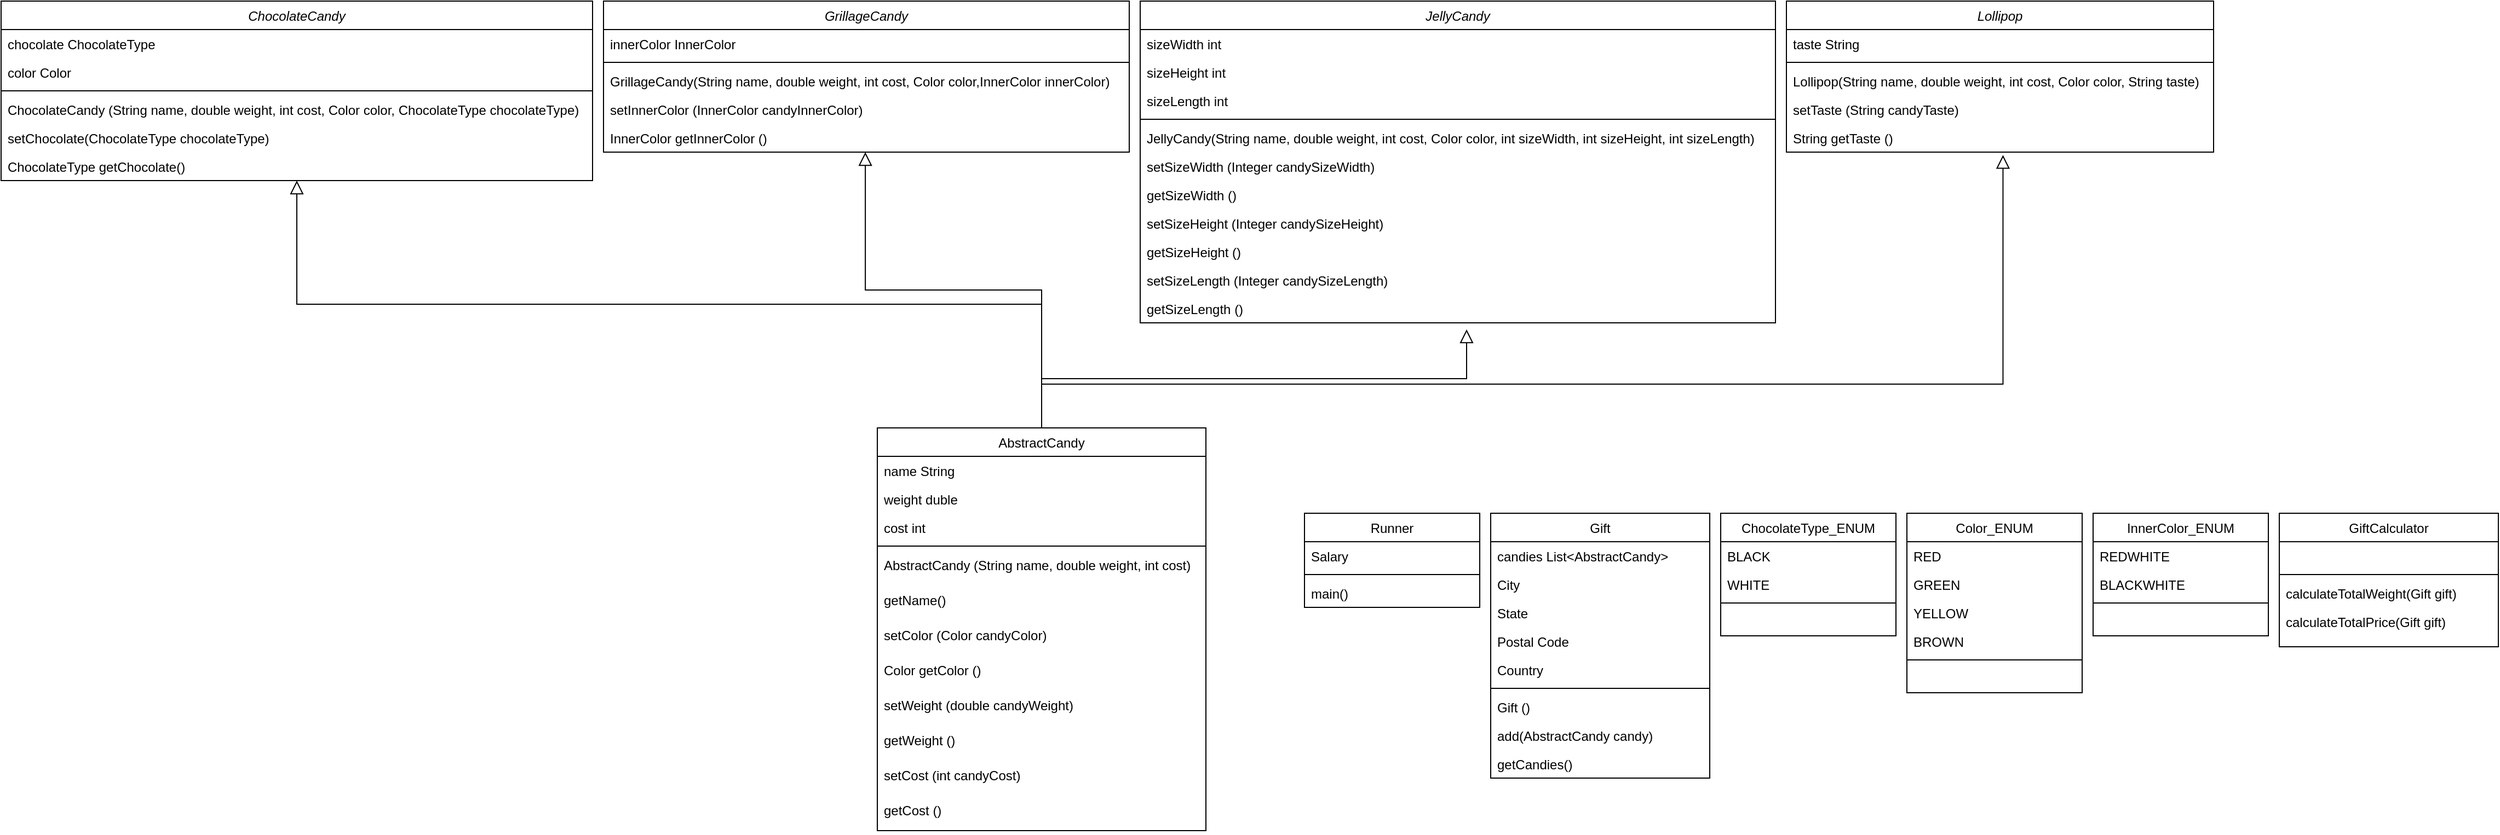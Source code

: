 <mxfile version="21.0.2" type="github">
  <diagram id="C5RBs43oDa-KdzZeNtuy" name="Page-1">
    <mxGraphModel dx="3452" dy="2602" grid="1" gridSize="10" guides="1" tooltips="1" connect="1" arrows="1" fold="1" page="1" pageScale="1" pageWidth="827" pageHeight="1169" math="0" shadow="0">
      <root>
        <mxCell id="WIyWlLk6GJQsqaUBKTNV-0" />
        <mxCell id="WIyWlLk6GJQsqaUBKTNV-1" parent="WIyWlLk6GJQsqaUBKTNV-0" />
        <mxCell id="zkfFHV4jXpPFQw0GAbJ--0" value="ChocolateCandy" style="swimlane;fontStyle=2;align=center;verticalAlign=top;childLayout=stackLayout;horizontal=1;startSize=26;horizontalStack=0;resizeParent=1;resizeLast=0;collapsible=1;marginBottom=0;rounded=0;shadow=0;strokeWidth=1;" parent="WIyWlLk6GJQsqaUBKTNV-1" vertex="1">
          <mxGeometry x="-700" y="-40" width="540" height="164" as="geometry">
            <mxRectangle x="230" y="140" width="160" height="26" as="alternateBounds" />
          </mxGeometry>
        </mxCell>
        <mxCell id="zkfFHV4jXpPFQw0GAbJ--1" value="chocolate ChocolateType" style="text;align=left;verticalAlign=top;spacingLeft=4;spacingRight=4;overflow=hidden;rotatable=0;points=[[0,0.5],[1,0.5]];portConstraint=eastwest;" parent="zkfFHV4jXpPFQw0GAbJ--0" vertex="1">
          <mxGeometry y="26" width="540" height="26" as="geometry" />
        </mxCell>
        <mxCell id="zkfFHV4jXpPFQw0GAbJ--2" value="color Color" style="text;align=left;verticalAlign=top;spacingLeft=4;spacingRight=4;overflow=hidden;rotatable=0;points=[[0,0.5],[1,0.5]];portConstraint=eastwest;rounded=0;shadow=0;html=0;" parent="zkfFHV4jXpPFQw0GAbJ--0" vertex="1">
          <mxGeometry y="52" width="540" height="26" as="geometry" />
        </mxCell>
        <mxCell id="zkfFHV4jXpPFQw0GAbJ--4" value="" style="line;html=1;strokeWidth=1;align=left;verticalAlign=middle;spacingTop=-1;spacingLeft=3;spacingRight=3;rotatable=0;labelPosition=right;points=[];portConstraint=eastwest;" parent="zkfFHV4jXpPFQw0GAbJ--0" vertex="1">
          <mxGeometry y="78" width="540" height="8" as="geometry" />
        </mxCell>
        <mxCell id="zkfFHV4jXpPFQw0GAbJ--5" value="ChocolateCandy (String name, double weight, int cost, Color color, ChocolateType chocolateType)" style="text;align=left;verticalAlign=top;spacingLeft=4;spacingRight=4;overflow=hidden;rotatable=0;points=[[0,0.5],[1,0.5]];portConstraint=eastwest;" parent="zkfFHV4jXpPFQw0GAbJ--0" vertex="1">
          <mxGeometry y="86" width="540" height="26" as="geometry" />
        </mxCell>
        <mxCell id="a_UhoH1bvDBzXyuzZ5Yq-30" value="setChocolate(ChocolateType chocolateType)" style="text;align=left;verticalAlign=top;spacingLeft=4;spacingRight=4;overflow=hidden;rotatable=0;points=[[0,0.5],[1,0.5]];portConstraint=eastwest;" vertex="1" parent="zkfFHV4jXpPFQw0GAbJ--0">
          <mxGeometry y="112" width="540" height="26" as="geometry" />
        </mxCell>
        <mxCell id="a_UhoH1bvDBzXyuzZ5Yq-31" value="ChocolateType getChocolate()" style="text;align=left;verticalAlign=top;spacingLeft=4;spacingRight=4;overflow=hidden;rotatable=0;points=[[0,0.5],[1,0.5]];portConstraint=eastwest;" vertex="1" parent="zkfFHV4jXpPFQw0GAbJ--0">
          <mxGeometry y="138" width="540" height="26" as="geometry" />
        </mxCell>
        <mxCell id="zkfFHV4jXpPFQw0GAbJ--6" value="AbstractCandy" style="swimlane;fontStyle=0;align=center;verticalAlign=top;childLayout=stackLayout;horizontal=1;startSize=26;horizontalStack=0;resizeParent=1;resizeLast=0;collapsible=1;marginBottom=0;rounded=0;shadow=0;strokeWidth=1;" parent="WIyWlLk6GJQsqaUBKTNV-1" vertex="1">
          <mxGeometry x="100" y="350" width="300" height="368" as="geometry">
            <mxRectangle x="130" y="380" width="160" height="26" as="alternateBounds" />
          </mxGeometry>
        </mxCell>
        <mxCell id="zkfFHV4jXpPFQw0GAbJ--7" value="name String" style="text;align=left;verticalAlign=top;spacingLeft=4;spacingRight=4;overflow=hidden;rotatable=0;points=[[0,0.5],[1,0.5]];portConstraint=eastwest;" parent="zkfFHV4jXpPFQw0GAbJ--6" vertex="1">
          <mxGeometry y="26" width="300" height="26" as="geometry" />
        </mxCell>
        <mxCell id="zkfFHV4jXpPFQw0GAbJ--8" value="weight duble" style="text;align=left;verticalAlign=top;spacingLeft=4;spacingRight=4;overflow=hidden;rotatable=0;points=[[0,0.5],[1,0.5]];portConstraint=eastwest;rounded=0;shadow=0;html=0;" parent="zkfFHV4jXpPFQw0GAbJ--6" vertex="1">
          <mxGeometry y="52" width="300" height="26" as="geometry" />
        </mxCell>
        <mxCell id="a_UhoH1bvDBzXyuzZ5Yq-21" value="cost int" style="text;align=left;verticalAlign=top;spacingLeft=4;spacingRight=4;overflow=hidden;rotatable=0;points=[[0,0.5],[1,0.5]];portConstraint=eastwest;rounded=0;shadow=0;html=0;" vertex="1" parent="zkfFHV4jXpPFQw0GAbJ--6">
          <mxGeometry y="78" width="300" height="26" as="geometry" />
        </mxCell>
        <mxCell id="zkfFHV4jXpPFQw0GAbJ--9" value="" style="line;html=1;strokeWidth=1;align=left;verticalAlign=middle;spacingTop=-1;spacingLeft=3;spacingRight=3;rotatable=0;labelPosition=right;points=[];portConstraint=eastwest;" parent="zkfFHV4jXpPFQw0GAbJ--6" vertex="1">
          <mxGeometry y="104" width="300" height="8" as="geometry" />
        </mxCell>
        <mxCell id="zkfFHV4jXpPFQw0GAbJ--11" value="AbstractCandy (String name, double weight, int cost)" style="text;align=left;verticalAlign=top;spacingLeft=4;spacingRight=4;overflow=hidden;rotatable=0;points=[[0,0.5],[1,0.5]];portConstraint=eastwest;" parent="zkfFHV4jXpPFQw0GAbJ--6" vertex="1">
          <mxGeometry y="112" width="300" height="32" as="geometry" />
        </mxCell>
        <mxCell id="a_UhoH1bvDBzXyuzZ5Yq-22" value="getName()" style="text;align=left;verticalAlign=top;spacingLeft=4;spacingRight=4;overflow=hidden;rotatable=0;points=[[0,0.5],[1,0.5]];portConstraint=eastwest;" vertex="1" parent="zkfFHV4jXpPFQw0GAbJ--6">
          <mxGeometry y="144" width="300" height="32" as="geometry" />
        </mxCell>
        <mxCell id="a_UhoH1bvDBzXyuzZ5Yq-23" value="setColor (Color candyColor)" style="text;align=left;verticalAlign=top;spacingLeft=4;spacingRight=4;overflow=hidden;rotatable=0;points=[[0,0.5],[1,0.5]];portConstraint=eastwest;" vertex="1" parent="zkfFHV4jXpPFQw0GAbJ--6">
          <mxGeometry y="176" width="300" height="32" as="geometry" />
        </mxCell>
        <mxCell id="a_UhoH1bvDBzXyuzZ5Yq-24" value="Color getColor ()" style="text;align=left;verticalAlign=top;spacingLeft=4;spacingRight=4;overflow=hidden;rotatable=0;points=[[0,0.5],[1,0.5]];portConstraint=eastwest;" vertex="1" parent="zkfFHV4jXpPFQw0GAbJ--6">
          <mxGeometry y="208" width="300" height="32" as="geometry" />
        </mxCell>
        <mxCell id="a_UhoH1bvDBzXyuzZ5Yq-25" value="setWeight (double candyWeight)" style="text;align=left;verticalAlign=top;spacingLeft=4;spacingRight=4;overflow=hidden;rotatable=0;points=[[0,0.5],[1,0.5]];portConstraint=eastwest;" vertex="1" parent="zkfFHV4jXpPFQw0GAbJ--6">
          <mxGeometry y="240" width="300" height="32" as="geometry" />
        </mxCell>
        <mxCell id="a_UhoH1bvDBzXyuzZ5Yq-26" value="getWeight ()" style="text;align=left;verticalAlign=top;spacingLeft=4;spacingRight=4;overflow=hidden;rotatable=0;points=[[0,0.5],[1,0.5]];portConstraint=eastwest;" vertex="1" parent="zkfFHV4jXpPFQw0GAbJ--6">
          <mxGeometry y="272" width="300" height="32" as="geometry" />
        </mxCell>
        <mxCell id="a_UhoH1bvDBzXyuzZ5Yq-27" value="setCost (int candyCost)" style="text;align=left;verticalAlign=top;spacingLeft=4;spacingRight=4;overflow=hidden;rotatable=0;points=[[0,0.5],[1,0.5]];portConstraint=eastwest;" vertex="1" parent="zkfFHV4jXpPFQw0GAbJ--6">
          <mxGeometry y="304" width="300" height="32" as="geometry" />
        </mxCell>
        <mxCell id="a_UhoH1bvDBzXyuzZ5Yq-29" value="getCost ()" style="text;align=left;verticalAlign=top;spacingLeft=4;spacingRight=4;overflow=hidden;rotatable=0;points=[[0,0.5],[1,0.5]];portConstraint=eastwest;" vertex="1" parent="zkfFHV4jXpPFQw0GAbJ--6">
          <mxGeometry y="336" width="300" height="32" as="geometry" />
        </mxCell>
        <mxCell id="zkfFHV4jXpPFQw0GAbJ--12" value="" style="endArrow=block;endSize=10;endFill=0;shadow=0;strokeWidth=1;rounded=0;edgeStyle=elbowEdgeStyle;elbow=vertical;" parent="WIyWlLk6GJQsqaUBKTNV-1" source="zkfFHV4jXpPFQw0GAbJ--6" target="zkfFHV4jXpPFQw0GAbJ--0" edge="1">
          <mxGeometry width="160" relative="1" as="geometry">
            <mxPoint x="200" y="203" as="sourcePoint" />
            <mxPoint x="200" y="203" as="targetPoint" />
          </mxGeometry>
        </mxCell>
        <mxCell id="zkfFHV4jXpPFQw0GAbJ--13" value="Runner" style="swimlane;fontStyle=0;align=center;verticalAlign=top;childLayout=stackLayout;horizontal=1;startSize=26;horizontalStack=0;resizeParent=1;resizeLast=0;collapsible=1;marginBottom=0;rounded=0;shadow=0;strokeWidth=1;" parent="WIyWlLk6GJQsqaUBKTNV-1" vertex="1">
          <mxGeometry x="490" y="428" width="160" height="86" as="geometry">
            <mxRectangle x="340" y="380" width="170" height="26" as="alternateBounds" />
          </mxGeometry>
        </mxCell>
        <mxCell id="zkfFHV4jXpPFQw0GAbJ--14" value="Salary" style="text;align=left;verticalAlign=top;spacingLeft=4;spacingRight=4;overflow=hidden;rotatable=0;points=[[0,0.5],[1,0.5]];portConstraint=eastwest;" parent="zkfFHV4jXpPFQw0GAbJ--13" vertex="1">
          <mxGeometry y="26" width="160" height="26" as="geometry" />
        </mxCell>
        <mxCell id="zkfFHV4jXpPFQw0GAbJ--15" value="" style="line;html=1;strokeWidth=1;align=left;verticalAlign=middle;spacingTop=-1;spacingLeft=3;spacingRight=3;rotatable=0;labelPosition=right;points=[];portConstraint=eastwest;" parent="zkfFHV4jXpPFQw0GAbJ--13" vertex="1">
          <mxGeometry y="52" width="160" height="8" as="geometry" />
        </mxCell>
        <mxCell id="a_UhoH1bvDBzXyuzZ5Yq-43" value="main()" style="text;align=left;verticalAlign=top;spacingLeft=4;spacingRight=4;overflow=hidden;rotatable=0;points=[[0,0.5],[1,0.5]];portConstraint=eastwest;" vertex="1" parent="zkfFHV4jXpPFQw0GAbJ--13">
          <mxGeometry y="60" width="160" height="26" as="geometry" />
        </mxCell>
        <mxCell id="zkfFHV4jXpPFQw0GAbJ--17" value="Gift" style="swimlane;fontStyle=0;align=center;verticalAlign=top;childLayout=stackLayout;horizontal=1;startSize=26;horizontalStack=0;resizeParent=1;resizeLast=0;collapsible=1;marginBottom=0;rounded=0;shadow=0;strokeWidth=1;" parent="WIyWlLk6GJQsqaUBKTNV-1" vertex="1">
          <mxGeometry x="660" y="428" width="200" height="242" as="geometry">
            <mxRectangle x="550" y="140" width="160" height="26" as="alternateBounds" />
          </mxGeometry>
        </mxCell>
        <mxCell id="zkfFHV4jXpPFQw0GAbJ--18" value="candies List&lt;AbstractCandy&gt;" style="text;align=left;verticalAlign=top;spacingLeft=4;spacingRight=4;overflow=hidden;rotatable=0;points=[[0,0.5],[1,0.5]];portConstraint=eastwest;" parent="zkfFHV4jXpPFQw0GAbJ--17" vertex="1">
          <mxGeometry y="26" width="200" height="26" as="geometry" />
        </mxCell>
        <mxCell id="zkfFHV4jXpPFQw0GAbJ--19" value="City" style="text;align=left;verticalAlign=top;spacingLeft=4;spacingRight=4;overflow=hidden;rotatable=0;points=[[0,0.5],[1,0.5]];portConstraint=eastwest;rounded=0;shadow=0;html=0;" parent="zkfFHV4jXpPFQw0GAbJ--17" vertex="1">
          <mxGeometry y="52" width="200" height="26" as="geometry" />
        </mxCell>
        <mxCell id="zkfFHV4jXpPFQw0GAbJ--20" value="State" style="text;align=left;verticalAlign=top;spacingLeft=4;spacingRight=4;overflow=hidden;rotatable=0;points=[[0,0.5],[1,0.5]];portConstraint=eastwest;rounded=0;shadow=0;html=0;" parent="zkfFHV4jXpPFQw0GAbJ--17" vertex="1">
          <mxGeometry y="78" width="200" height="26" as="geometry" />
        </mxCell>
        <mxCell id="zkfFHV4jXpPFQw0GAbJ--21" value="Postal Code" style="text;align=left;verticalAlign=top;spacingLeft=4;spacingRight=4;overflow=hidden;rotatable=0;points=[[0,0.5],[1,0.5]];portConstraint=eastwest;rounded=0;shadow=0;html=0;" parent="zkfFHV4jXpPFQw0GAbJ--17" vertex="1">
          <mxGeometry y="104" width="200" height="26" as="geometry" />
        </mxCell>
        <mxCell id="zkfFHV4jXpPFQw0GAbJ--22" value="Country" style="text;align=left;verticalAlign=top;spacingLeft=4;spacingRight=4;overflow=hidden;rotatable=0;points=[[0,0.5],[1,0.5]];portConstraint=eastwest;rounded=0;shadow=0;html=0;" parent="zkfFHV4jXpPFQw0GAbJ--17" vertex="1">
          <mxGeometry y="130" width="200" height="26" as="geometry" />
        </mxCell>
        <mxCell id="zkfFHV4jXpPFQw0GAbJ--23" value="" style="line;html=1;strokeWidth=1;align=left;verticalAlign=middle;spacingTop=-1;spacingLeft=3;spacingRight=3;rotatable=0;labelPosition=right;points=[];portConstraint=eastwest;" parent="zkfFHV4jXpPFQw0GAbJ--17" vertex="1">
          <mxGeometry y="156" width="200" height="8" as="geometry" />
        </mxCell>
        <mxCell id="zkfFHV4jXpPFQw0GAbJ--24" value="Gift ()" style="text;align=left;verticalAlign=top;spacingLeft=4;spacingRight=4;overflow=hidden;rotatable=0;points=[[0,0.5],[1,0.5]];portConstraint=eastwest;" parent="zkfFHV4jXpPFQw0GAbJ--17" vertex="1">
          <mxGeometry y="164" width="200" height="26" as="geometry" />
        </mxCell>
        <mxCell id="zkfFHV4jXpPFQw0GAbJ--25" value="add(AbstractCandy candy)" style="text;align=left;verticalAlign=top;spacingLeft=4;spacingRight=4;overflow=hidden;rotatable=0;points=[[0,0.5],[1,0.5]];portConstraint=eastwest;" parent="zkfFHV4jXpPFQw0GAbJ--17" vertex="1">
          <mxGeometry y="190" width="200" height="26" as="geometry" />
        </mxCell>
        <mxCell id="a_UhoH1bvDBzXyuzZ5Yq-42" value="getCandies()" style="text;align=left;verticalAlign=top;spacingLeft=4;spacingRight=4;overflow=hidden;rotatable=0;points=[[0,0.5],[1,0.5]];portConstraint=eastwest;" vertex="1" parent="zkfFHV4jXpPFQw0GAbJ--17">
          <mxGeometry y="216" width="200" height="26" as="geometry" />
        </mxCell>
        <mxCell id="a_UhoH1bvDBzXyuzZ5Yq-0" value="GrillageCandy" style="swimlane;fontStyle=2;align=center;verticalAlign=top;childLayout=stackLayout;horizontal=1;startSize=26;horizontalStack=0;resizeParent=1;resizeLast=0;collapsible=1;marginBottom=0;rounded=0;shadow=0;strokeWidth=1;" vertex="1" parent="WIyWlLk6GJQsqaUBKTNV-1">
          <mxGeometry x="-150" y="-40" width="480" height="138" as="geometry">
            <mxRectangle x="230" y="140" width="160" height="26" as="alternateBounds" />
          </mxGeometry>
        </mxCell>
        <mxCell id="a_UhoH1bvDBzXyuzZ5Yq-1" value="innerColor InnerColor" style="text;align=left;verticalAlign=top;spacingLeft=4;spacingRight=4;overflow=hidden;rotatable=0;points=[[0,0.5],[1,0.5]];portConstraint=eastwest;" vertex="1" parent="a_UhoH1bvDBzXyuzZ5Yq-0">
          <mxGeometry y="26" width="480" height="26" as="geometry" />
        </mxCell>
        <mxCell id="a_UhoH1bvDBzXyuzZ5Yq-4" value="" style="line;html=1;strokeWidth=1;align=left;verticalAlign=middle;spacingTop=-1;spacingLeft=3;spacingRight=3;rotatable=0;labelPosition=right;points=[];portConstraint=eastwest;" vertex="1" parent="a_UhoH1bvDBzXyuzZ5Yq-0">
          <mxGeometry y="52" width="480" height="8" as="geometry" />
        </mxCell>
        <mxCell id="a_UhoH1bvDBzXyuzZ5Yq-5" value="GrillageCandy(String name, double weight, int cost, Color color,InnerColor innerColor)" style="text;align=left;verticalAlign=top;spacingLeft=4;spacingRight=4;overflow=hidden;rotatable=0;points=[[0,0.5],[1,0.5]];portConstraint=eastwest;" vertex="1" parent="a_UhoH1bvDBzXyuzZ5Yq-0">
          <mxGeometry y="60" width="480" height="26" as="geometry" />
        </mxCell>
        <mxCell id="a_UhoH1bvDBzXyuzZ5Yq-32" value="setInnerColor (InnerColor candyInnerColor)" style="text;align=left;verticalAlign=top;spacingLeft=4;spacingRight=4;overflow=hidden;rotatable=0;points=[[0,0.5],[1,0.5]];portConstraint=eastwest;" vertex="1" parent="a_UhoH1bvDBzXyuzZ5Yq-0">
          <mxGeometry y="86" width="480" height="26" as="geometry" />
        </mxCell>
        <mxCell id="a_UhoH1bvDBzXyuzZ5Yq-33" value="InnerColor getInnerColor ()" style="text;align=left;verticalAlign=top;spacingLeft=4;spacingRight=4;overflow=hidden;rotatable=0;points=[[0,0.5],[1,0.5]];portConstraint=eastwest;" vertex="1" parent="a_UhoH1bvDBzXyuzZ5Yq-0">
          <mxGeometry y="112" width="480" height="26" as="geometry" />
        </mxCell>
        <mxCell id="a_UhoH1bvDBzXyuzZ5Yq-6" value="" style="endArrow=block;endSize=10;endFill=0;shadow=0;strokeWidth=1;rounded=0;edgeStyle=elbowEdgeStyle;elbow=vertical;exitX=0.5;exitY=0;exitDx=0;exitDy=0;entryX=0.498;entryY=1;entryDx=0;entryDy=0;entryPerimeter=0;" edge="1" parent="WIyWlLk6GJQsqaUBKTNV-1" source="zkfFHV4jXpPFQw0GAbJ--6" target="a_UhoH1bvDBzXyuzZ5Yq-33">
          <mxGeometry width="160" relative="1" as="geometry">
            <mxPoint x="250" y="360" as="sourcePoint" />
            <mxPoint x="85" y="220" as="targetPoint" />
          </mxGeometry>
        </mxCell>
        <mxCell id="a_UhoH1bvDBzXyuzZ5Yq-7" value="JellyCandy" style="swimlane;fontStyle=2;align=center;verticalAlign=top;childLayout=stackLayout;horizontal=1;startSize=26;horizontalStack=0;resizeParent=1;resizeLast=0;collapsible=1;marginBottom=0;rounded=0;shadow=0;strokeWidth=1;" vertex="1" parent="WIyWlLk6GJQsqaUBKTNV-1">
          <mxGeometry x="340" y="-40" width="580" height="294" as="geometry">
            <mxRectangle x="230" y="140" width="160" height="26" as="alternateBounds" />
          </mxGeometry>
        </mxCell>
        <mxCell id="a_UhoH1bvDBzXyuzZ5Yq-8" value="sizeWidth int" style="text;align=left;verticalAlign=top;spacingLeft=4;spacingRight=4;overflow=hidden;rotatable=0;points=[[0,0.5],[1,0.5]];portConstraint=eastwest;" vertex="1" parent="a_UhoH1bvDBzXyuzZ5Yq-7">
          <mxGeometry y="26" width="580" height="26" as="geometry" />
        </mxCell>
        <mxCell id="a_UhoH1bvDBzXyuzZ5Yq-9" value="sizeHeight int" style="text;align=left;verticalAlign=top;spacingLeft=4;spacingRight=4;overflow=hidden;rotatable=0;points=[[0,0.5],[1,0.5]];portConstraint=eastwest;rounded=0;shadow=0;html=0;" vertex="1" parent="a_UhoH1bvDBzXyuzZ5Yq-7">
          <mxGeometry y="52" width="580" height="26" as="geometry" />
        </mxCell>
        <mxCell id="a_UhoH1bvDBzXyuzZ5Yq-10" value="sizeLength int " style="text;align=left;verticalAlign=top;spacingLeft=4;spacingRight=4;overflow=hidden;rotatable=0;points=[[0,0.5],[1,0.5]];portConstraint=eastwest;rounded=0;shadow=0;html=0;" vertex="1" parent="a_UhoH1bvDBzXyuzZ5Yq-7">
          <mxGeometry y="78" width="580" height="26" as="geometry" />
        </mxCell>
        <mxCell id="a_UhoH1bvDBzXyuzZ5Yq-11" value="" style="line;html=1;strokeWidth=1;align=left;verticalAlign=middle;spacingTop=-1;spacingLeft=3;spacingRight=3;rotatable=0;labelPosition=right;points=[];portConstraint=eastwest;" vertex="1" parent="a_UhoH1bvDBzXyuzZ5Yq-7">
          <mxGeometry y="104" width="580" height="8" as="geometry" />
        </mxCell>
        <mxCell id="a_UhoH1bvDBzXyuzZ5Yq-12" value="JellyCandy(String name, double weight, int cost, Color color, int sizeWidth, int sizeHeight, int sizeLength)" style="text;align=left;verticalAlign=top;spacingLeft=4;spacingRight=4;overflow=hidden;rotatable=0;points=[[0,0.5],[1,0.5]];portConstraint=eastwest;" vertex="1" parent="a_UhoH1bvDBzXyuzZ5Yq-7">
          <mxGeometry y="112" width="580" height="26" as="geometry" />
        </mxCell>
        <mxCell id="a_UhoH1bvDBzXyuzZ5Yq-34" value="setSizeWidth (Integer candySizeWidth)" style="text;align=left;verticalAlign=top;spacingLeft=4;spacingRight=4;overflow=hidden;rotatable=0;points=[[0,0.5],[1,0.5]];portConstraint=eastwest;" vertex="1" parent="a_UhoH1bvDBzXyuzZ5Yq-7">
          <mxGeometry y="138" width="580" height="26" as="geometry" />
        </mxCell>
        <mxCell id="a_UhoH1bvDBzXyuzZ5Yq-36" value="getSizeWidth ()" style="text;align=left;verticalAlign=top;spacingLeft=4;spacingRight=4;overflow=hidden;rotatable=0;points=[[0,0.5],[1,0.5]];portConstraint=eastwest;" vertex="1" parent="a_UhoH1bvDBzXyuzZ5Yq-7">
          <mxGeometry y="164" width="580" height="26" as="geometry" />
        </mxCell>
        <mxCell id="a_UhoH1bvDBzXyuzZ5Yq-35" value="setSizeHeight (Integer candySizeHeight)" style="text;align=left;verticalAlign=top;spacingLeft=4;spacingRight=4;overflow=hidden;rotatable=0;points=[[0,0.5],[1,0.5]];portConstraint=eastwest;" vertex="1" parent="a_UhoH1bvDBzXyuzZ5Yq-7">
          <mxGeometry y="190" width="580" height="26" as="geometry" />
        </mxCell>
        <mxCell id="a_UhoH1bvDBzXyuzZ5Yq-38" value="getSizeHeight ()" style="text;align=left;verticalAlign=top;spacingLeft=4;spacingRight=4;overflow=hidden;rotatable=0;points=[[0,0.5],[1,0.5]];portConstraint=eastwest;" vertex="1" parent="a_UhoH1bvDBzXyuzZ5Yq-7">
          <mxGeometry y="216" width="580" height="26" as="geometry" />
        </mxCell>
        <mxCell id="a_UhoH1bvDBzXyuzZ5Yq-37" value="setSizeLength (Integer candySizeLength)" style="text;align=left;verticalAlign=top;spacingLeft=4;spacingRight=4;overflow=hidden;rotatable=0;points=[[0,0.5],[1,0.5]];portConstraint=eastwest;" vertex="1" parent="a_UhoH1bvDBzXyuzZ5Yq-7">
          <mxGeometry y="242" width="580" height="26" as="geometry" />
        </mxCell>
        <mxCell id="a_UhoH1bvDBzXyuzZ5Yq-39" value="getSizeLength ()" style="text;align=left;verticalAlign=top;spacingLeft=4;spacingRight=4;overflow=hidden;rotatable=0;points=[[0,0.5],[1,0.5]];portConstraint=eastwest;" vertex="1" parent="a_UhoH1bvDBzXyuzZ5Yq-7">
          <mxGeometry y="268" width="580" height="26" as="geometry" />
        </mxCell>
        <mxCell id="a_UhoH1bvDBzXyuzZ5Yq-13" value="Lollipop" style="swimlane;fontStyle=2;align=center;verticalAlign=top;childLayout=stackLayout;horizontal=1;startSize=26;horizontalStack=0;resizeParent=1;resizeLast=0;collapsible=1;marginBottom=0;rounded=0;shadow=0;strokeWidth=1;" vertex="1" parent="WIyWlLk6GJQsqaUBKTNV-1">
          <mxGeometry x="930" y="-40" width="390" height="138" as="geometry">
            <mxRectangle x="230" y="140" width="160" height="26" as="alternateBounds" />
          </mxGeometry>
        </mxCell>
        <mxCell id="a_UhoH1bvDBzXyuzZ5Yq-14" value="taste String" style="text;align=left;verticalAlign=top;spacingLeft=4;spacingRight=4;overflow=hidden;rotatable=0;points=[[0,0.5],[1,0.5]];portConstraint=eastwest;" vertex="1" parent="a_UhoH1bvDBzXyuzZ5Yq-13">
          <mxGeometry y="26" width="390" height="26" as="geometry" />
        </mxCell>
        <mxCell id="a_UhoH1bvDBzXyuzZ5Yq-17" value="" style="line;html=1;strokeWidth=1;align=left;verticalAlign=middle;spacingTop=-1;spacingLeft=3;spacingRight=3;rotatable=0;labelPosition=right;points=[];portConstraint=eastwest;" vertex="1" parent="a_UhoH1bvDBzXyuzZ5Yq-13">
          <mxGeometry y="52" width="390" height="8" as="geometry" />
        </mxCell>
        <mxCell id="a_UhoH1bvDBzXyuzZ5Yq-18" value="Lollipop(String name, double weight, int cost, Color color, String taste)" style="text;align=left;verticalAlign=top;spacingLeft=4;spacingRight=4;overflow=hidden;rotatable=0;points=[[0,0.5],[1,0.5]];portConstraint=eastwest;" vertex="1" parent="a_UhoH1bvDBzXyuzZ5Yq-13">
          <mxGeometry y="60" width="390" height="26" as="geometry" />
        </mxCell>
        <mxCell id="a_UhoH1bvDBzXyuzZ5Yq-40" value="setTaste (String candyTaste)" style="text;align=left;verticalAlign=top;spacingLeft=4;spacingRight=4;overflow=hidden;rotatable=0;points=[[0,0.5],[1,0.5]];portConstraint=eastwest;" vertex="1" parent="a_UhoH1bvDBzXyuzZ5Yq-13">
          <mxGeometry y="86" width="390" height="26" as="geometry" />
        </mxCell>
        <mxCell id="a_UhoH1bvDBzXyuzZ5Yq-41" value="String getTaste ()" style="text;align=left;verticalAlign=top;spacingLeft=4;spacingRight=4;overflow=hidden;rotatable=0;points=[[0,0.5],[1,0.5]];portConstraint=eastwest;" vertex="1" parent="a_UhoH1bvDBzXyuzZ5Yq-13">
          <mxGeometry y="112" width="390" height="26" as="geometry" />
        </mxCell>
        <mxCell id="a_UhoH1bvDBzXyuzZ5Yq-19" value="" style="endArrow=block;endSize=10;endFill=0;shadow=0;strokeWidth=1;rounded=0;edgeStyle=elbowEdgeStyle;elbow=vertical;exitX=0.5;exitY=0;exitDx=0;exitDy=0;" edge="1" parent="WIyWlLk6GJQsqaUBKTNV-1" source="zkfFHV4jXpPFQw0GAbJ--6">
          <mxGeometry width="160" relative="1" as="geometry">
            <mxPoint x="250" y="358" as="sourcePoint" />
            <mxPoint x="638" y="260" as="targetPoint" />
          </mxGeometry>
        </mxCell>
        <mxCell id="a_UhoH1bvDBzXyuzZ5Yq-20" value="" style="endArrow=block;endSize=10;endFill=0;shadow=0;strokeWidth=1;rounded=0;edgeStyle=elbowEdgeStyle;elbow=vertical;exitX=0.5;exitY=0;exitDx=0;exitDy=0;entryX=0.507;entryY=1.1;entryDx=0;entryDy=0;entryPerimeter=0;" edge="1" parent="WIyWlLk6GJQsqaUBKTNV-1" source="zkfFHV4jXpPFQw0GAbJ--6" target="a_UhoH1bvDBzXyuzZ5Yq-41">
          <mxGeometry width="160" relative="1" as="geometry">
            <mxPoint x="220" y="380" as="sourcePoint" />
            <mxPoint x="1010" y="170" as="targetPoint" />
            <Array as="points">
              <mxPoint x="640" y="310" />
            </Array>
          </mxGeometry>
        </mxCell>
        <mxCell id="a_UhoH1bvDBzXyuzZ5Yq-44" value="ChocolateType_ENUM" style="swimlane;fontStyle=0;align=center;verticalAlign=top;childLayout=stackLayout;horizontal=1;startSize=26;horizontalStack=0;resizeParent=1;resizeLast=0;collapsible=1;marginBottom=0;rounded=0;shadow=0;strokeWidth=1;" vertex="1" parent="WIyWlLk6GJQsqaUBKTNV-1">
          <mxGeometry x="870" y="428" width="160" height="112" as="geometry">
            <mxRectangle x="340" y="380" width="170" height="26" as="alternateBounds" />
          </mxGeometry>
        </mxCell>
        <mxCell id="a_UhoH1bvDBzXyuzZ5Yq-45" value="BLACK" style="text;align=left;verticalAlign=top;spacingLeft=4;spacingRight=4;overflow=hidden;rotatable=0;points=[[0,0.5],[1,0.5]];portConstraint=eastwest;" vertex="1" parent="a_UhoH1bvDBzXyuzZ5Yq-44">
          <mxGeometry y="26" width="160" height="26" as="geometry" />
        </mxCell>
        <mxCell id="a_UhoH1bvDBzXyuzZ5Yq-48" value="WHITE" style="text;align=left;verticalAlign=top;spacingLeft=4;spacingRight=4;overflow=hidden;rotatable=0;points=[[0,0.5],[1,0.5]];portConstraint=eastwest;" vertex="1" parent="a_UhoH1bvDBzXyuzZ5Yq-44">
          <mxGeometry y="52" width="160" height="26" as="geometry" />
        </mxCell>
        <mxCell id="a_UhoH1bvDBzXyuzZ5Yq-46" value="" style="line;html=1;strokeWidth=1;align=left;verticalAlign=middle;spacingTop=-1;spacingLeft=3;spacingRight=3;rotatable=0;labelPosition=right;points=[];portConstraint=eastwest;" vertex="1" parent="a_UhoH1bvDBzXyuzZ5Yq-44">
          <mxGeometry y="78" width="160" height="8" as="geometry" />
        </mxCell>
        <mxCell id="a_UhoH1bvDBzXyuzZ5Yq-47" value=" " style="text;align=left;verticalAlign=top;spacingLeft=4;spacingRight=4;overflow=hidden;rotatable=0;points=[[0,0.5],[1,0.5]];portConstraint=eastwest;" vertex="1" parent="a_UhoH1bvDBzXyuzZ5Yq-44">
          <mxGeometry y="86" width="160" height="26" as="geometry" />
        </mxCell>
        <mxCell id="a_UhoH1bvDBzXyuzZ5Yq-49" value="Color_ENUM" style="swimlane;fontStyle=0;align=center;verticalAlign=top;childLayout=stackLayout;horizontal=1;startSize=26;horizontalStack=0;resizeParent=1;resizeLast=0;collapsible=1;marginBottom=0;rounded=0;shadow=0;strokeWidth=1;" vertex="1" parent="WIyWlLk6GJQsqaUBKTNV-1">
          <mxGeometry x="1040" y="428" width="160" height="164" as="geometry">
            <mxRectangle x="340" y="380" width="170" height="26" as="alternateBounds" />
          </mxGeometry>
        </mxCell>
        <mxCell id="a_UhoH1bvDBzXyuzZ5Yq-50" value="RED" style="text;align=left;verticalAlign=top;spacingLeft=4;spacingRight=4;overflow=hidden;rotatable=0;points=[[0,0.5],[1,0.5]];portConstraint=eastwest;" vertex="1" parent="a_UhoH1bvDBzXyuzZ5Yq-49">
          <mxGeometry y="26" width="160" height="26" as="geometry" />
        </mxCell>
        <mxCell id="a_UhoH1bvDBzXyuzZ5Yq-54" value="GREEN" style="text;align=left;verticalAlign=top;spacingLeft=4;spacingRight=4;overflow=hidden;rotatable=0;points=[[0,0.5],[1,0.5]];portConstraint=eastwest;" vertex="1" parent="a_UhoH1bvDBzXyuzZ5Yq-49">
          <mxGeometry y="52" width="160" height="26" as="geometry" />
        </mxCell>
        <mxCell id="a_UhoH1bvDBzXyuzZ5Yq-51" value="YELLOW" style="text;align=left;verticalAlign=top;spacingLeft=4;spacingRight=4;overflow=hidden;rotatable=0;points=[[0,0.5],[1,0.5]];portConstraint=eastwest;" vertex="1" parent="a_UhoH1bvDBzXyuzZ5Yq-49">
          <mxGeometry y="78" width="160" height="26" as="geometry" />
        </mxCell>
        <mxCell id="a_UhoH1bvDBzXyuzZ5Yq-55" value="BROWN" style="text;align=left;verticalAlign=top;spacingLeft=4;spacingRight=4;overflow=hidden;rotatable=0;points=[[0,0.5],[1,0.5]];portConstraint=eastwest;" vertex="1" parent="a_UhoH1bvDBzXyuzZ5Yq-49">
          <mxGeometry y="104" width="160" height="26" as="geometry" />
        </mxCell>
        <mxCell id="a_UhoH1bvDBzXyuzZ5Yq-52" value="" style="line;html=1;strokeWidth=1;align=left;verticalAlign=middle;spacingTop=-1;spacingLeft=3;spacingRight=3;rotatable=0;labelPosition=right;points=[];portConstraint=eastwest;" vertex="1" parent="a_UhoH1bvDBzXyuzZ5Yq-49">
          <mxGeometry y="130" width="160" height="8" as="geometry" />
        </mxCell>
        <mxCell id="a_UhoH1bvDBzXyuzZ5Yq-53" value=" " style="text;align=left;verticalAlign=top;spacingLeft=4;spacingRight=4;overflow=hidden;rotatable=0;points=[[0,0.5],[1,0.5]];portConstraint=eastwest;" vertex="1" parent="a_UhoH1bvDBzXyuzZ5Yq-49">
          <mxGeometry y="138" width="160" height="26" as="geometry" />
        </mxCell>
        <mxCell id="a_UhoH1bvDBzXyuzZ5Yq-56" value="InnerColor_ENUM" style="swimlane;fontStyle=0;align=center;verticalAlign=top;childLayout=stackLayout;horizontal=1;startSize=26;horizontalStack=0;resizeParent=1;resizeLast=0;collapsible=1;marginBottom=0;rounded=0;shadow=0;strokeWidth=1;" vertex="1" parent="WIyWlLk6GJQsqaUBKTNV-1">
          <mxGeometry x="1210" y="428" width="160" height="112" as="geometry">
            <mxRectangle x="340" y="380" width="170" height="26" as="alternateBounds" />
          </mxGeometry>
        </mxCell>
        <mxCell id="a_UhoH1bvDBzXyuzZ5Yq-57" value="REDWHITE" style="text;align=left;verticalAlign=top;spacingLeft=4;spacingRight=4;overflow=hidden;rotatable=0;points=[[0,0.5],[1,0.5]];portConstraint=eastwest;" vertex="1" parent="a_UhoH1bvDBzXyuzZ5Yq-56">
          <mxGeometry y="26" width="160" height="26" as="geometry" />
        </mxCell>
        <mxCell id="a_UhoH1bvDBzXyuzZ5Yq-58" value="BLACKWHITE" style="text;align=left;verticalAlign=top;spacingLeft=4;spacingRight=4;overflow=hidden;rotatable=0;points=[[0,0.5],[1,0.5]];portConstraint=eastwest;" vertex="1" parent="a_UhoH1bvDBzXyuzZ5Yq-56">
          <mxGeometry y="52" width="160" height="26" as="geometry" />
        </mxCell>
        <mxCell id="a_UhoH1bvDBzXyuzZ5Yq-61" value="" style="line;html=1;strokeWidth=1;align=left;verticalAlign=middle;spacingTop=-1;spacingLeft=3;spacingRight=3;rotatable=0;labelPosition=right;points=[];portConstraint=eastwest;" vertex="1" parent="a_UhoH1bvDBzXyuzZ5Yq-56">
          <mxGeometry y="78" width="160" height="8" as="geometry" />
        </mxCell>
        <mxCell id="a_UhoH1bvDBzXyuzZ5Yq-62" value=" " style="text;align=left;verticalAlign=top;spacingLeft=4;spacingRight=4;overflow=hidden;rotatable=0;points=[[0,0.5],[1,0.5]];portConstraint=eastwest;" vertex="1" parent="a_UhoH1bvDBzXyuzZ5Yq-56">
          <mxGeometry y="86" width="160" height="26" as="geometry" />
        </mxCell>
        <mxCell id="a_UhoH1bvDBzXyuzZ5Yq-63" value="GiftCalculator" style="swimlane;fontStyle=0;align=center;verticalAlign=top;childLayout=stackLayout;horizontal=1;startSize=26;horizontalStack=0;resizeParent=1;resizeLast=0;collapsible=1;marginBottom=0;rounded=0;shadow=0;strokeWidth=1;" vertex="1" parent="WIyWlLk6GJQsqaUBKTNV-1">
          <mxGeometry x="1380" y="428" width="200" height="122" as="geometry">
            <mxRectangle x="550" y="140" width="160" height="26" as="alternateBounds" />
          </mxGeometry>
        </mxCell>
        <mxCell id="a_UhoH1bvDBzXyuzZ5Yq-64" value=" " style="text;align=left;verticalAlign=top;spacingLeft=4;spacingRight=4;overflow=hidden;rotatable=0;points=[[0,0.5],[1,0.5]];portConstraint=eastwest;" vertex="1" parent="a_UhoH1bvDBzXyuzZ5Yq-63">
          <mxGeometry y="26" width="200" height="26" as="geometry" />
        </mxCell>
        <mxCell id="a_UhoH1bvDBzXyuzZ5Yq-69" value="" style="line;html=1;strokeWidth=1;align=left;verticalAlign=middle;spacingTop=-1;spacingLeft=3;spacingRight=3;rotatable=0;labelPosition=right;points=[];portConstraint=eastwest;" vertex="1" parent="a_UhoH1bvDBzXyuzZ5Yq-63">
          <mxGeometry y="52" width="200" height="8" as="geometry" />
        </mxCell>
        <mxCell id="a_UhoH1bvDBzXyuzZ5Yq-70" value="calculateTotalWeight(Gift gift)" style="text;align=left;verticalAlign=top;spacingLeft=4;spacingRight=4;overflow=hidden;rotatable=0;points=[[0,0.5],[1,0.5]];portConstraint=eastwest;" vertex="1" parent="a_UhoH1bvDBzXyuzZ5Yq-63">
          <mxGeometry y="60" width="200" height="26" as="geometry" />
        </mxCell>
        <mxCell id="a_UhoH1bvDBzXyuzZ5Yq-71" value="calculateTotalPrice(Gift gift)" style="text;align=left;verticalAlign=top;spacingLeft=4;spacingRight=4;overflow=hidden;rotatable=0;points=[[0,0.5],[1,0.5]];portConstraint=eastwest;" vertex="1" parent="a_UhoH1bvDBzXyuzZ5Yq-63">
          <mxGeometry y="86" width="200" height="26" as="geometry" />
        </mxCell>
      </root>
    </mxGraphModel>
  </diagram>
</mxfile>
